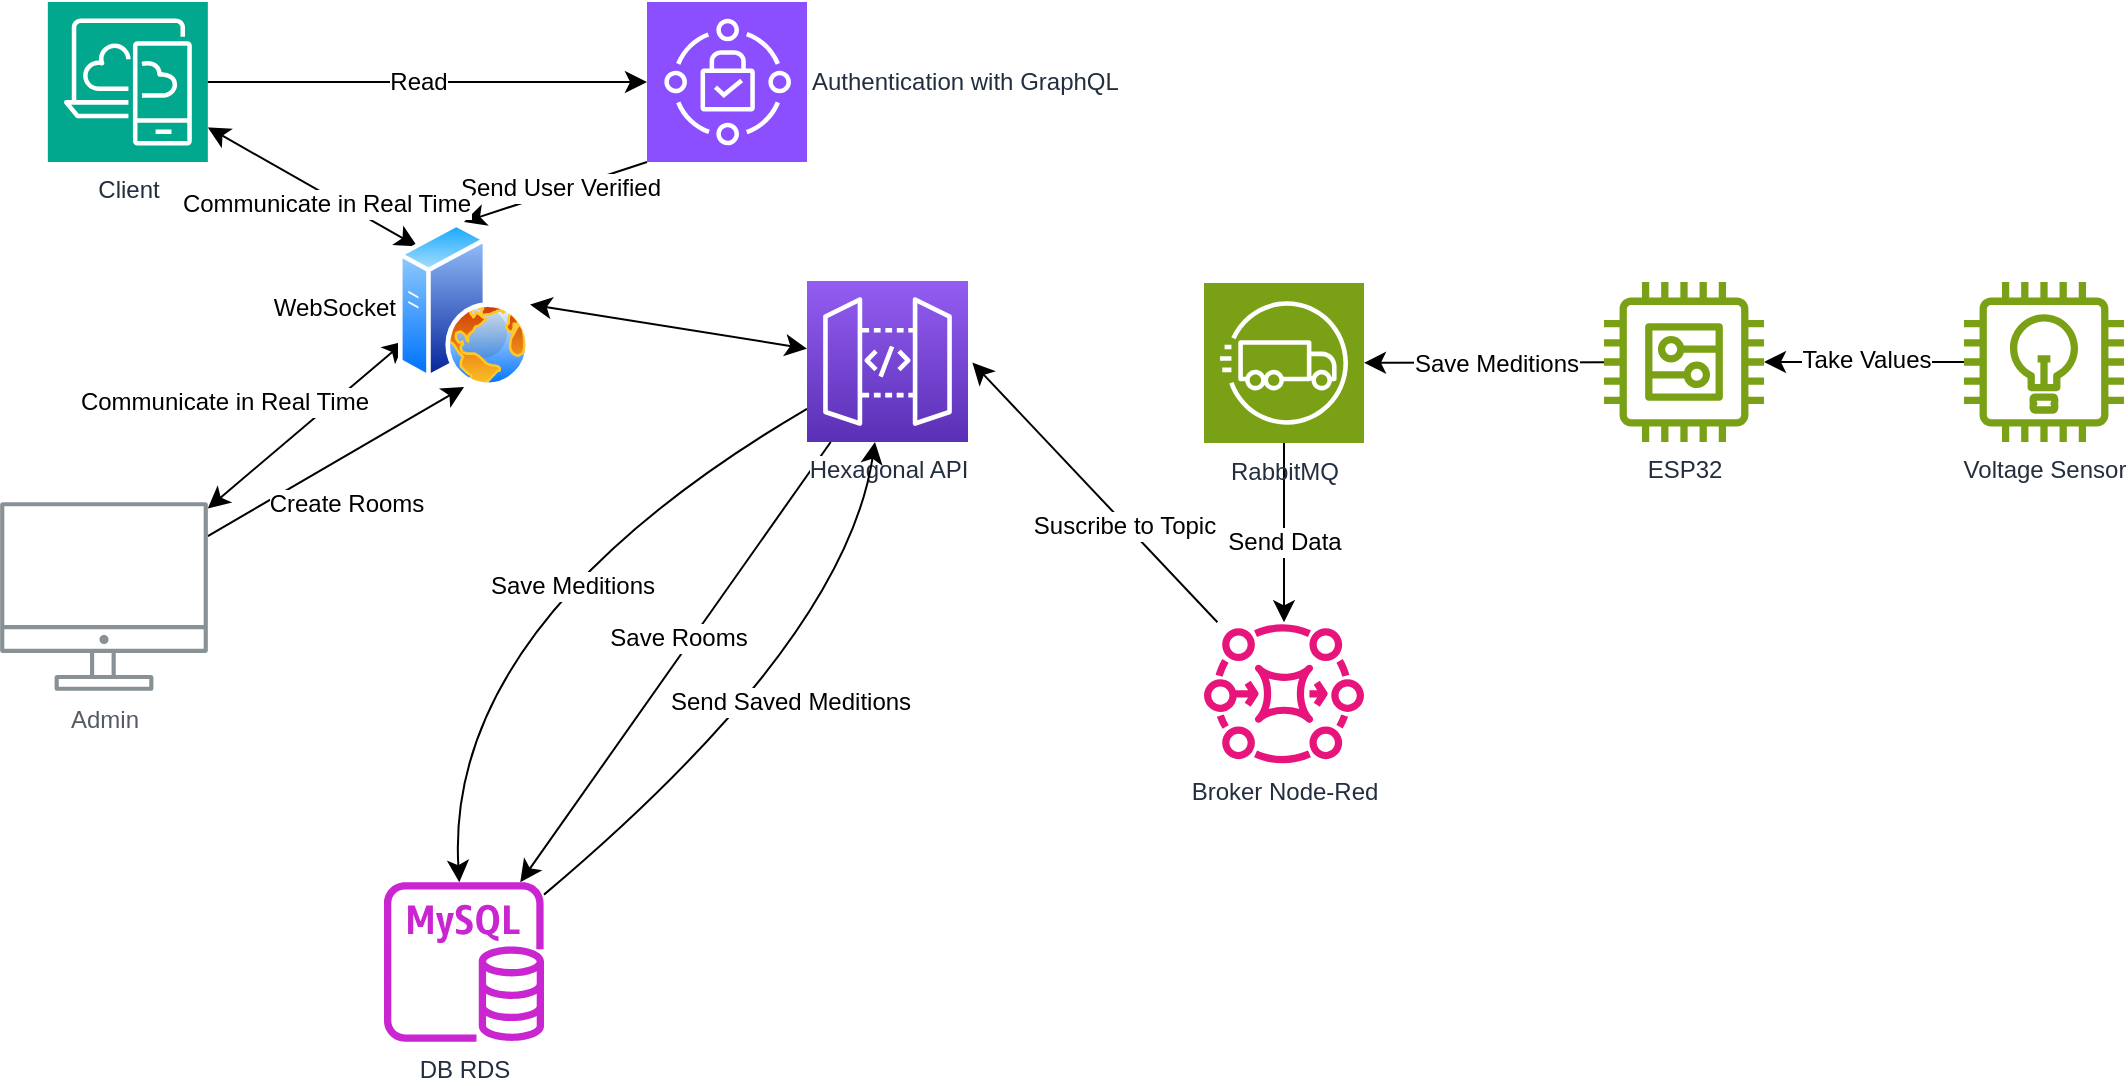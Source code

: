 <mxfile version="23.1.5" type="github">
  <diagram id="Ht1M8jgEwFfnCIfOTk4-" name="Page-1">
    <mxGraphModel dx="1141" dy="702" grid="1" gridSize="10" guides="1" tooltips="1" connect="1" arrows="1" fold="1" page="1" pageScale="1" pageWidth="1169" pageHeight="827" math="0" shadow="0">
      <root>
        <mxCell id="0" />
        <mxCell id="1" parent="0" />
        <mxCell id="EQKT6KufD331RUzwIeze-10" style="edgeStyle=none;curved=1;rounded=0;orthogonalLoop=1;jettySize=auto;html=1;fontSize=12;startSize=8;endSize=8;entryX=0.5;entryY=1;entryDx=0;entryDy=0;" edge="1" parent="1" source="UEzPUAAOIrF-is8g5C7q-109" target="EQKT6KufD331RUzwIeze-41">
          <mxGeometry relative="1" as="geometry" />
        </mxCell>
        <mxCell id="EQKT6KufD331RUzwIeze-19" value="Create Rooms" style="edgeLabel;html=1;align=center;verticalAlign=middle;resizable=0;points=[];fontSize=12;" vertex="1" connectable="0" parent="EQKT6KufD331RUzwIeze-10">
          <mxGeometry x="0.04" relative="1" as="geometry">
            <mxPoint x="2" y="22" as="offset" />
          </mxGeometry>
        </mxCell>
        <mxCell id="UEzPUAAOIrF-is8g5C7q-109" value="Admin&lt;div&gt;&lt;br/&gt;&lt;/div&gt;" style="outlineConnect=0;gradientColor=none;fontColor=#545B64;strokeColor=none;fillColor=#879196;dashed=0;verticalLabelPosition=bottom;verticalAlign=top;align=center;html=1;fontSize=12;fontStyle=0;aspect=fixed;shape=mxgraph.aws4.illustration_desktop;pointerEvents=1;labelBackgroundColor=#ffffff;" parent="1" vertex="1">
          <mxGeometry x="68.07" y="430" width="103.85" height="94.5" as="geometry" />
        </mxCell>
        <mxCell id="EQKT6KufD331RUzwIeze-39" style="edgeStyle=none;curved=1;rounded=0;orthogonalLoop=1;jettySize=auto;html=1;fontSize=12;startSize=8;endSize=8;" edge="1" parent="1" source="UEzPUAAOIrF-is8g5C7q-114" target="EQKT6KufD331RUzwIeze-7">
          <mxGeometry relative="1" as="geometry" />
        </mxCell>
        <mxCell id="EQKT6KufD331RUzwIeze-40" value="Save Rooms" style="edgeLabel;html=1;align=center;verticalAlign=middle;resizable=0;points=[];fontSize=12;" vertex="1" connectable="0" parent="EQKT6KufD331RUzwIeze-39">
          <mxGeometry x="-0.276" y="1" relative="1" as="geometry">
            <mxPoint x="-21" y="17" as="offset" />
          </mxGeometry>
        </mxCell>
        <mxCell id="EQKT6KufD331RUzwIeze-51" style="edgeStyle=none;curved=1;rounded=0;orthogonalLoop=1;jettySize=auto;html=1;fontSize=12;startSize=8;endSize=8;" edge="1" parent="1" source="UEzPUAAOIrF-is8g5C7q-114" target="EQKT6KufD331RUzwIeze-7">
          <mxGeometry relative="1" as="geometry">
            <Array as="points">
              <mxPoint x="290" y="490" />
            </Array>
          </mxGeometry>
        </mxCell>
        <mxCell id="EQKT6KufD331RUzwIeze-53" value="Save Meditions" style="edgeLabel;html=1;align=center;verticalAlign=middle;resizable=0;points=[];fontSize=12;" vertex="1" connectable="0" parent="EQKT6KufD331RUzwIeze-51">
          <mxGeometry x="-0.143" y="17" relative="1" as="geometry">
            <mxPoint as="offset" />
          </mxGeometry>
        </mxCell>
        <mxCell id="UEzPUAAOIrF-is8g5C7q-114" value="Hexagonal API" style="outlineConnect=0;fontColor=#232F3E;gradientColor=#945DF2;gradientDirection=north;fillColor=#5A30B5;strokeColor=#ffffff;dashed=0;verticalLabelPosition=bottom;verticalAlign=top;align=center;html=1;fontSize=12;fontStyle=0;aspect=fixed;shape=mxgraph.aws4.resourceIcon;resIcon=mxgraph.aws4.api_gateway;labelBackgroundColor=#ffffff;" parent="1" vertex="1">
          <mxGeometry x="471.5" y="319.5" width="80.5" height="80.5" as="geometry" />
        </mxCell>
        <mxCell id="EQKT6KufD331RUzwIeze-48" style="edgeStyle=none;curved=1;rounded=0;orthogonalLoop=1;jettySize=auto;html=1;exitX=0;exitY=1;exitDx=0;exitDy=0;exitPerimeter=0;entryX=0.5;entryY=0;entryDx=0;entryDy=0;fontSize=12;startSize=8;endSize=8;" edge="1" parent="1" source="EQKT6KufD331RUzwIeze-3" target="EQKT6KufD331RUzwIeze-41">
          <mxGeometry relative="1" as="geometry" />
        </mxCell>
        <mxCell id="EQKT6KufD331RUzwIeze-56" value="Send User Verified" style="edgeLabel;html=1;align=center;verticalAlign=middle;resizable=0;points=[];fontSize=12;" vertex="1" connectable="0" parent="EQKT6KufD331RUzwIeze-48">
          <mxGeometry x="-0.06" y="-2" relative="1" as="geometry">
            <mxPoint as="offset" />
          </mxGeometry>
        </mxCell>
        <mxCell id="EQKT6KufD331RUzwIeze-3" value="Authentication with GraphQL" style="sketch=0;points=[[0,0,0],[0.25,0,0],[0.5,0,0],[0.75,0,0],[1,0,0],[0,1,0],[0.25,1,0],[0.5,1,0],[0.75,1,0],[1,1,0],[0,0.25,0],[0,0.5,0],[0,0.75,0],[1,0.25,0],[1,0.5,0],[1,0.75,0]];outlineConnect=0;fontColor=#232F3E;fillColor=#8C4FFF;strokeColor=#ffffff;dashed=0;verticalLabelPosition=middle;verticalAlign=middle;align=left;html=1;fontSize=12;fontStyle=0;aspect=fixed;shape=mxgraph.aws4.resourceIcon;resIcon=mxgraph.aws4.verified_access;labelPosition=right;" vertex="1" parent="1">
          <mxGeometry x="391.5" y="180" width="80" height="80" as="geometry" />
        </mxCell>
        <mxCell id="EQKT6KufD331RUzwIeze-5" value="Client" style="sketch=0;points=[[0,0,0],[0.25,0,0],[0.5,0,0],[0.75,0,0],[1,0,0],[0,1,0],[0.25,1,0],[0.5,1,0],[0.75,1,0],[1,1,0],[0,0.25,0],[0,0.5,0],[0,0.75,0],[1,0.25,0],[1,0.5,0],[1,0.75,0]];outlineConnect=0;fontColor=#232F3E;fillColor=#01A88D;strokeColor=#ffffff;dashed=0;verticalLabelPosition=bottom;verticalAlign=top;align=center;html=1;fontSize=12;fontStyle=0;aspect=fixed;shape=mxgraph.aws4.resourceIcon;resIcon=mxgraph.aws4.desktop_and_app_streaming;" vertex="1" parent="1">
          <mxGeometry x="91.92" y="180" width="80" height="80" as="geometry" />
        </mxCell>
        <mxCell id="EQKT6KufD331RUzwIeze-37" style="edgeStyle=none;curved=1;rounded=0;orthogonalLoop=1;jettySize=auto;html=1;fontSize=12;startSize=8;endSize=8;" edge="1" parent="1" source="EQKT6KufD331RUzwIeze-7" target="UEzPUAAOIrF-is8g5C7q-114">
          <mxGeometry relative="1" as="geometry">
            <Array as="points">
              <mxPoint x="490" y="500" />
            </Array>
          </mxGeometry>
        </mxCell>
        <mxCell id="EQKT6KufD331RUzwIeze-38" value="Send Saved Meditions" style="edgeLabel;html=1;align=center;verticalAlign=middle;resizable=0;points=[];fontSize=12;" vertex="1" connectable="0" parent="EQKT6KufD331RUzwIeze-37">
          <mxGeometry x="0.325" y="28" relative="1" as="geometry">
            <mxPoint y="35" as="offset" />
          </mxGeometry>
        </mxCell>
        <mxCell id="EQKT6KufD331RUzwIeze-7" value="DB RDS" style="sketch=0;outlineConnect=0;fontColor=#232F3E;gradientColor=none;fillColor=#C925D1;strokeColor=none;dashed=0;verticalLabelPosition=bottom;verticalAlign=top;align=center;html=1;fontSize=12;fontStyle=0;aspect=fixed;pointerEvents=1;shape=mxgraph.aws4.rds_mysql_instance;" vertex="1" parent="1">
          <mxGeometry x="260" y="620" width="80" height="80" as="geometry" />
        </mxCell>
        <mxCell id="EQKT6KufD331RUzwIeze-46" style="edgeStyle=none;curved=1;rounded=0;orthogonalLoop=1;jettySize=auto;html=1;exitX=0.5;exitY=1;exitDx=0;exitDy=0;exitPerimeter=0;fontSize=12;startSize=8;endSize=8;" edge="1" parent="1" source="EQKT6KufD331RUzwIeze-8" target="EQKT6KufD331RUzwIeze-45">
          <mxGeometry relative="1" as="geometry" />
        </mxCell>
        <mxCell id="EQKT6KufD331RUzwIeze-47" value="Send Data" style="edgeLabel;html=1;align=center;verticalAlign=middle;resizable=0;points=[];fontSize=12;" vertex="1" connectable="0" parent="EQKT6KufD331RUzwIeze-46">
          <mxGeometry x="-0.404" y="1" relative="1" as="geometry">
            <mxPoint x="-1" y="23" as="offset" />
          </mxGeometry>
        </mxCell>
        <mxCell id="EQKT6KufD331RUzwIeze-8" value="RabbitMQ" style="sketch=0;points=[[0,0,0],[0.25,0,0],[0.5,0,0],[0.75,0,0],[1,0,0],[0,1,0],[0.25,1,0],[0.5,1,0],[0.75,1,0],[1,1,0],[0,0.25,0],[0,0.5,0],[0,0.75,0],[1,0.25,0],[1,0.5,0],[1,0.75,0]];outlineConnect=0;fontColor=#232F3E;fillColor=#7AA116;strokeColor=#ffffff;dashed=0;verticalLabelPosition=bottom;verticalAlign=top;align=center;html=1;fontSize=12;fontStyle=0;aspect=fixed;shape=mxgraph.aws4.resourceIcon;resIcon=mxgraph.aws4.snowmobile;" vertex="1" parent="1">
          <mxGeometry x="670" y="320.5" width="80" height="80" as="geometry" />
        </mxCell>
        <mxCell id="EQKT6KufD331RUzwIeze-22" style="edgeStyle=none;curved=1;rounded=0;orthogonalLoop=1;jettySize=auto;html=1;exitX=1;exitY=0.5;exitDx=0;exitDy=0;exitPerimeter=0;entryX=0;entryY=0.5;entryDx=0;entryDy=0;entryPerimeter=0;fontSize=12;startSize=8;endSize=8;" edge="1" parent="1" source="EQKT6KufD331RUzwIeze-5" target="EQKT6KufD331RUzwIeze-3">
          <mxGeometry relative="1" as="geometry" />
        </mxCell>
        <mxCell id="EQKT6KufD331RUzwIeze-34" value="Read" style="edgeLabel;html=1;align=center;verticalAlign=middle;resizable=0;points=[];fontSize=12;" vertex="1" connectable="0" parent="EQKT6KufD331RUzwIeze-22">
          <mxGeometry x="0.066" y="-2" relative="1" as="geometry">
            <mxPoint x="-12" y="-2" as="offset" />
          </mxGeometry>
        </mxCell>
        <mxCell id="EQKT6KufD331RUzwIeze-29" style="edgeStyle=none;curved=1;rounded=0;orthogonalLoop=1;jettySize=auto;html=1;fontSize=12;startSize=8;endSize=8;" edge="1" parent="1" source="EQKT6KufD331RUzwIeze-25" target="EQKT6KufD331RUzwIeze-26">
          <mxGeometry relative="1" as="geometry" />
        </mxCell>
        <mxCell id="EQKT6KufD331RUzwIeze-31" value="Take Values" style="edgeLabel;html=1;align=center;verticalAlign=middle;resizable=0;points=[];fontSize=12;" vertex="1" connectable="0" parent="EQKT6KufD331RUzwIeze-29">
          <mxGeometry x="-0.015" y="-1" relative="1" as="geometry">
            <mxPoint as="offset" />
          </mxGeometry>
        </mxCell>
        <mxCell id="EQKT6KufD331RUzwIeze-25" value="Voltage Sensor" style="sketch=0;outlineConnect=0;fontColor=#232F3E;gradientColor=none;fillColor=#7AA116;strokeColor=none;dashed=0;verticalLabelPosition=bottom;verticalAlign=top;align=center;html=1;fontSize=12;fontStyle=0;aspect=fixed;pointerEvents=1;shape=mxgraph.aws4.lightbulb;" vertex="1" parent="1">
          <mxGeometry x="1050" y="320" width="80" height="80" as="geometry" />
        </mxCell>
        <mxCell id="EQKT6KufD331RUzwIeze-30" style="edgeStyle=none;curved=1;rounded=0;orthogonalLoop=1;jettySize=auto;html=1;fontSize=12;startSize=8;endSize=8;" edge="1" parent="1" source="EQKT6KufD331RUzwIeze-26" target="EQKT6KufD331RUzwIeze-8">
          <mxGeometry relative="1" as="geometry" />
        </mxCell>
        <mxCell id="EQKT6KufD331RUzwIeze-32" value="Save Meditions" style="edgeLabel;html=1;align=center;verticalAlign=middle;resizable=0;points=[];fontSize=12;" vertex="1" connectable="0" parent="EQKT6KufD331RUzwIeze-30">
          <mxGeometry x="0.154" y="-2" relative="1" as="geometry">
            <mxPoint x="15" y="2" as="offset" />
          </mxGeometry>
        </mxCell>
        <mxCell id="EQKT6KufD331RUzwIeze-26" value="ESP32" style="sketch=0;outlineConnect=0;fontColor=#232F3E;gradientColor=none;fillColor=#7AA116;strokeColor=none;dashed=0;verticalLabelPosition=bottom;verticalAlign=top;align=center;html=1;fontSize=12;fontStyle=0;aspect=fixed;pointerEvents=1;shape=mxgraph.aws4.generic;" vertex="1" parent="1">
          <mxGeometry x="870" y="320" width="80" height="80" as="geometry" />
        </mxCell>
        <mxCell id="EQKT6KufD331RUzwIeze-49" style="edgeStyle=none;curved=1;rounded=0;orthogonalLoop=1;jettySize=auto;html=1;exitX=0;exitY=0;exitDx=0;exitDy=0;fontSize=12;startSize=8;endSize=8;startArrow=classic;startFill=1;" edge="1" parent="1" source="EQKT6KufD331RUzwIeze-41" target="EQKT6KufD331RUzwIeze-5">
          <mxGeometry relative="1" as="geometry" />
        </mxCell>
        <mxCell id="EQKT6KufD331RUzwIeze-57" value="Communicate in Real Time" style="edgeLabel;html=1;align=center;verticalAlign=middle;resizable=0;points=[];fontSize=12;" vertex="1" connectable="0" parent="EQKT6KufD331RUzwIeze-49">
          <mxGeometry x="-0.142" y="3" relative="1" as="geometry">
            <mxPoint y="1" as="offset" />
          </mxGeometry>
        </mxCell>
        <mxCell id="EQKT6KufD331RUzwIeze-50" value="Communicate in Real Time" style="edgeStyle=none;curved=1;rounded=0;orthogonalLoop=1;jettySize=auto;html=1;exitX=0;exitY=0.75;exitDx=0;exitDy=0;fontSize=12;startSize=8;endSize=8;startArrow=classic;startFill=1;" edge="1" parent="1" source="EQKT6KufD331RUzwIeze-41" target="UEzPUAAOIrF-is8g5C7q-109">
          <mxGeometry x="0.373" y="-35" relative="1" as="geometry">
            <mxPoint as="offset" />
          </mxGeometry>
        </mxCell>
        <mxCell id="EQKT6KufD331RUzwIeze-54" style="edgeStyle=none;curved=1;rounded=0;orthogonalLoop=1;jettySize=auto;html=1;exitX=1;exitY=0.5;exitDx=0;exitDy=0;fontSize=12;startSize=8;endSize=8;startArrow=classic;startFill=1;" edge="1" parent="1" source="EQKT6KufD331RUzwIeze-41" target="UEzPUAAOIrF-is8g5C7q-114">
          <mxGeometry relative="1" as="geometry" />
        </mxCell>
        <mxCell id="EQKT6KufD331RUzwIeze-41" value="WebSocket" style="image;aspect=fixed;perimeter=ellipsePerimeter;html=1;align=right;shadow=0;dashed=0;spacingTop=3;image=img/lib/active_directory/web_server.svg;labelPosition=left;verticalLabelPosition=middle;verticalAlign=middle;" vertex="1" parent="1">
          <mxGeometry x="267" y="290" width="66" height="82.5" as="geometry" />
        </mxCell>
        <mxCell id="EQKT6KufD331RUzwIeze-45" value="Broker Node-Red" style="sketch=0;outlineConnect=0;fontColor=#232F3E;gradientColor=none;fillColor=#E7157B;strokeColor=none;dashed=0;verticalLabelPosition=bottom;verticalAlign=top;align=center;html=1;fontSize=12;fontStyle=0;aspect=fixed;pointerEvents=1;shape=mxgraph.aws4.mq_broker;" vertex="1" parent="1">
          <mxGeometry x="670" y="490" width="80" height="70.77" as="geometry" />
        </mxCell>
        <mxCell id="EQKT6KufD331RUzwIeze-58" style="edgeStyle=none;curved=1;rounded=0;orthogonalLoop=1;jettySize=auto;html=1;entryX=1.027;entryY=0.507;entryDx=0;entryDy=0;entryPerimeter=0;fontSize=12;startSize=8;endSize=8;" edge="1" parent="1" source="EQKT6KufD331RUzwIeze-45" target="UEzPUAAOIrF-is8g5C7q-114">
          <mxGeometry relative="1" as="geometry" />
        </mxCell>
        <mxCell id="EQKT6KufD331RUzwIeze-59" value="Suscribe to Topic" style="edgeLabel;html=1;align=center;verticalAlign=middle;resizable=0;points=[];fontSize=12;" vertex="1" connectable="0" parent="EQKT6KufD331RUzwIeze-58">
          <mxGeometry x="-0.252" y="1" relative="1" as="geometry">
            <mxPoint as="offset" />
          </mxGeometry>
        </mxCell>
      </root>
    </mxGraphModel>
  </diagram>
</mxfile>
